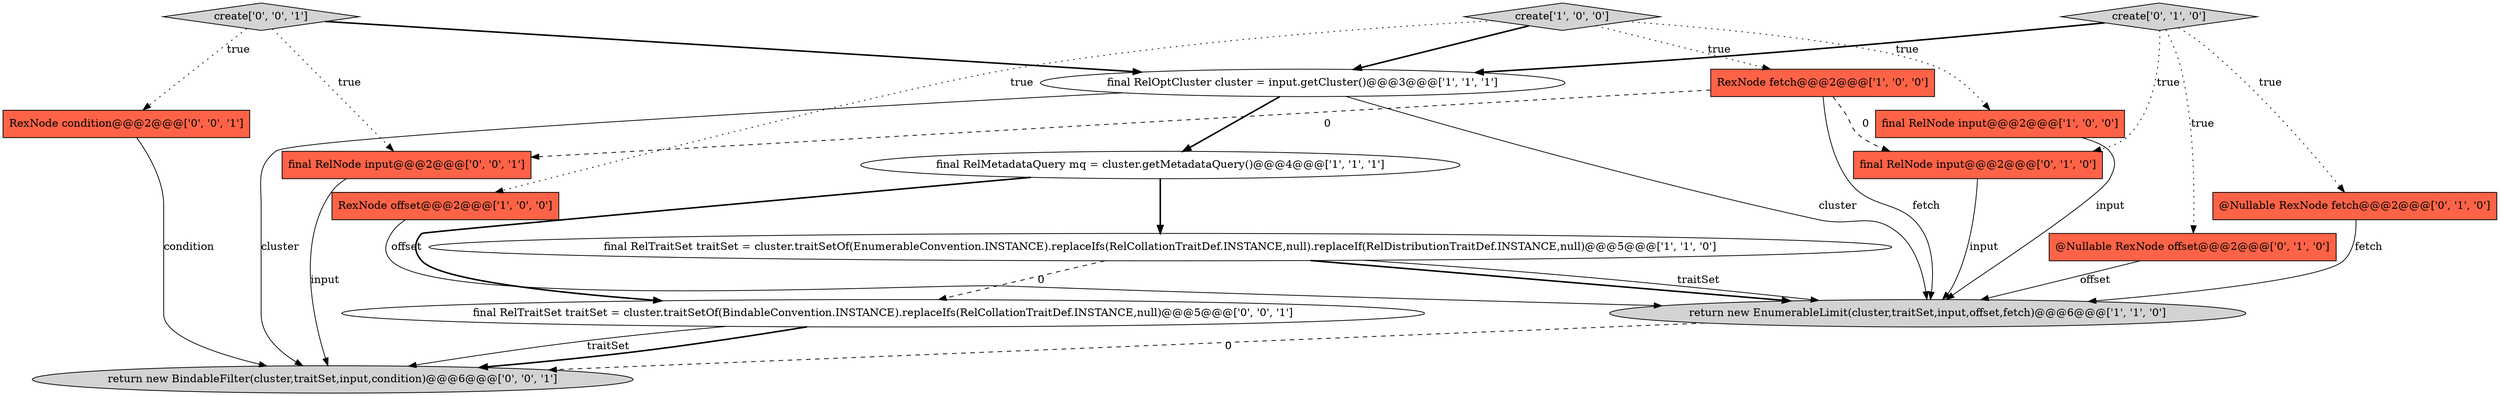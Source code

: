 digraph {
5 [style = filled, label = "RexNode fetch@@@2@@@['1', '0', '0']", fillcolor = tomato, shape = box image = "AAA1AAABBB1BBB"];
14 [style = filled, label = "RexNode condition@@@2@@@['0', '0', '1']", fillcolor = tomato, shape = box image = "AAA0AAABBB3BBB"];
12 [style = filled, label = "final RelTraitSet traitSet = cluster.traitSetOf(BindableConvention.INSTANCE).replaceIfs(RelCollationTraitDef.INSTANCE,null)@@@5@@@['0', '0', '1']", fillcolor = white, shape = ellipse image = "AAA0AAABBB3BBB"];
0 [style = filled, label = "final RelMetadataQuery mq = cluster.getMetadataQuery()@@@4@@@['1', '1', '1']", fillcolor = white, shape = ellipse image = "AAA0AAABBB1BBB"];
15 [style = filled, label = "final RelNode input@@@2@@@['0', '0', '1']", fillcolor = tomato, shape = box image = "AAA0AAABBB3BBB"];
4 [style = filled, label = "RexNode offset@@@2@@@['1', '0', '0']", fillcolor = tomato, shape = box image = "AAA0AAABBB1BBB"];
11 [style = filled, label = "final RelNode input@@@2@@@['0', '1', '0']", fillcolor = tomato, shape = box image = "AAA1AAABBB2BBB"];
16 [style = filled, label = "return new BindableFilter(cluster,traitSet,input,condition)@@@6@@@['0', '0', '1']", fillcolor = lightgray, shape = ellipse image = "AAA0AAABBB3BBB"];
7 [style = filled, label = "create['1', '0', '0']", fillcolor = lightgray, shape = diamond image = "AAA0AAABBB1BBB"];
6 [style = filled, label = "return new EnumerableLimit(cluster,traitSet,input,offset,fetch)@@@6@@@['1', '1', '0']", fillcolor = lightgray, shape = ellipse image = "AAA0AAABBB1BBB"];
8 [style = filled, label = "create['0', '1', '0']", fillcolor = lightgray, shape = diamond image = "AAA0AAABBB2BBB"];
9 [style = filled, label = "@Nullable RexNode fetch@@@2@@@['0', '1', '0']", fillcolor = tomato, shape = box image = "AAA0AAABBB2BBB"];
2 [style = filled, label = "final RelOptCluster cluster = input.getCluster()@@@3@@@['1', '1', '1']", fillcolor = white, shape = ellipse image = "AAA0AAABBB1BBB"];
3 [style = filled, label = "final RelTraitSet traitSet = cluster.traitSetOf(EnumerableConvention.INSTANCE).replaceIfs(RelCollationTraitDef.INSTANCE,null).replaceIf(RelDistributionTraitDef.INSTANCE,null)@@@5@@@['1', '1', '0']", fillcolor = white, shape = ellipse image = "AAA0AAABBB1BBB"];
1 [style = filled, label = "final RelNode input@@@2@@@['1', '0', '0']", fillcolor = tomato, shape = box image = "AAA0AAABBB1BBB"];
10 [style = filled, label = "@Nullable RexNode offset@@@2@@@['0', '1', '0']", fillcolor = tomato, shape = box image = "AAA0AAABBB2BBB"];
13 [style = filled, label = "create['0', '0', '1']", fillcolor = lightgray, shape = diamond image = "AAA0AAABBB3BBB"];
0->3 [style = bold, label=""];
2->16 [style = solid, label="cluster"];
5->6 [style = solid, label="fetch"];
15->16 [style = solid, label="input"];
4->6 [style = solid, label="offset"];
0->12 [style = bold, label=""];
3->6 [style = bold, label=""];
12->16 [style = bold, label=""];
8->10 [style = dotted, label="true"];
1->6 [style = solid, label="input"];
11->6 [style = solid, label="input"];
2->6 [style = solid, label="cluster"];
3->6 [style = solid, label="traitSet"];
7->5 [style = dotted, label="true"];
2->0 [style = bold, label=""];
6->16 [style = dashed, label="0"];
3->12 [style = dashed, label="0"];
14->16 [style = solid, label="condition"];
8->2 [style = bold, label=""];
5->11 [style = dashed, label="0"];
7->2 [style = bold, label=""];
12->16 [style = solid, label="traitSet"];
7->4 [style = dotted, label="true"];
9->6 [style = solid, label="fetch"];
10->6 [style = solid, label="offset"];
8->11 [style = dotted, label="true"];
13->15 [style = dotted, label="true"];
8->9 [style = dotted, label="true"];
7->1 [style = dotted, label="true"];
13->14 [style = dotted, label="true"];
5->15 [style = dashed, label="0"];
13->2 [style = bold, label=""];
}
